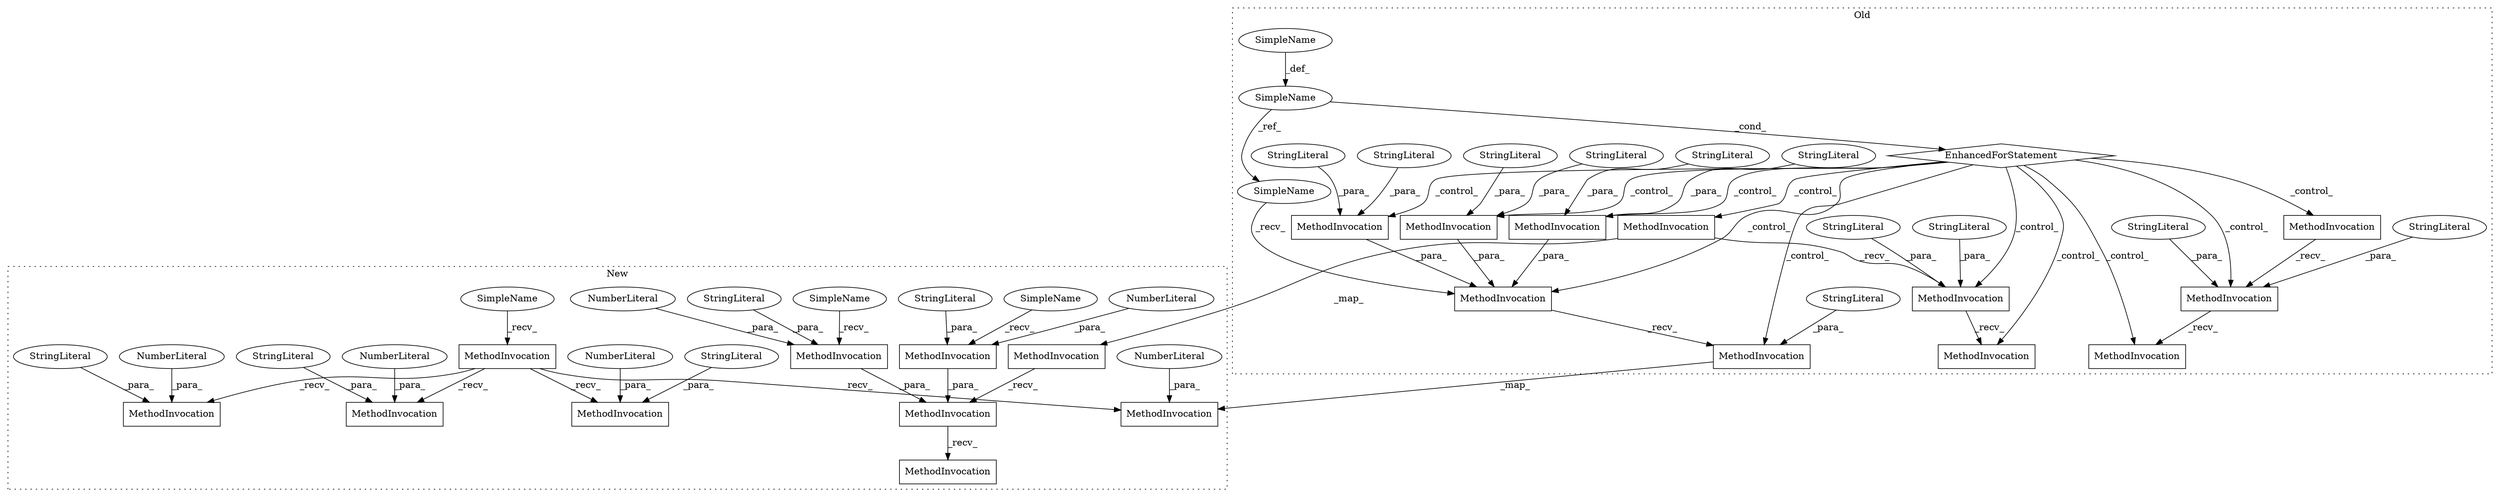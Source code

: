 digraph G {
subgraph cluster0 {
1 [label="MethodInvocation" a="32" s="6627,6699" l="7,1" shape="box"];
2 [label="MethodInvocation" a="32" s="6678,6698" l="9,1" shape="box"];
3 [label="MethodInvocation" a="32" s="6815,6839" l="11,1" shape="box"];
5 [label="MethodInvocation" a="32" s="6712,6732" l="9,1" shape="box"];
6 [label="MethodInvocation" a="32" s="6634,6653" l="9,1" shape="box"];
7 [label="MethodInvocation" a="32" s="6882" l="9" shape="box"];
9 [label="MethodInvocation" a="32" s="6798" l="9" shape="box"];
11 [label="MethodInvocation" a="32" s="6757,6796" l="16,1" shape="box"];
12 [label="MethodInvocation" a="32" s="6656,6675" l="9,1" shape="box"];
16 [label="MethodInvocation" a="32" s="6741,6755" l="11,1" shape="box"];
18 [label="MethodInvocation" a="32" s="6841,6880" l="16,1" shape="box"];
30 [label="SimpleName" a="42" s="6547" l="9" shape="ellipse"];
32 [label="SimpleName" a="42" s="6559" l="10" shape="ellipse"];
33 [label="SimpleName" a="42" s="6617" l="9" shape="ellipse"];
35 [label="StringLiteral" a="45" s="6729" l="3" shape="ellipse"];
36 [label="StringLiteral" a="45" s="6687" l="6" shape="ellipse"];
38 [label="StringLiteral" a="45" s="6857" l="3" shape="ellipse"];
39 [label="StringLiteral" a="45" s="6793" l="3" shape="ellipse"];
42 [label="StringLiteral" a="45" s="6650" l="3" shape="ellipse"];
43 [label="StringLiteral" a="45" s="6672" l="3" shape="ellipse"];
45 [label="EnhancedForStatement" a="70" s="6507,6569" l="5,2" shape="diamond"];
46 [label="StringLiteral" a="45" s="6665" l="5" shape="ellipse"];
47 [label="StringLiteral" a="45" s="6862" l="5" shape="ellipse"];
48 [label="StringLiteral" a="45" s="6695" l="3" shape="ellipse"];
49 [label="StringLiteral" a="45" s="6773" l="5" shape="ellipse"];
50 [label="StringLiteral" a="45" s="6643" l="5" shape="ellipse"];
label = "Old";
style="dotted";
}
subgraph cluster1 {
4 [label="MethodInvocation" a="32" s="6222,6240" l="9,1" shape="box"];
8 [label="MethodInvocation" a="32" s="6335,6359" l="15,1" shape="box"];
10 [label="MethodInvocation" a="32" s="6133" l="8" shape="box"];
13 [label="MethodInvocation" a="32" s="6304,6327" l="15,1" shape="box"];
14 [label="MethodInvocation" a="32" s="6283,6360" l="16,1" shape="box"];
15 [label="MethodInvocation" a="32" s="6371" l="9" shape="box"];
17 [label="MethodInvocation" a="32" s="6247,6272" l="11,1" shape="box"];
19 [label="MethodInvocation" a="32" s="6197,6210" l="4,1" shape="box"];
20 [label="MethodInvocation" a="32" s="6174,6186" l="4,1" shape="box"];
21 [label="MethodInvocation" a="32" s="6151,6163" l="4,1" shape="box"];
22 [label="NumberLiteral" a="34" s="6162" l="1" shape="ellipse"];
23 [label="NumberLiteral" a="34" s="6209" l="1" shape="ellipse"];
24 [label="NumberLiteral" a="34" s="6239" l="1" shape="ellipse"];
25 [label="NumberLiteral" a="34" s="6326" l="1" shape="ellipse"];
26 [label="NumberLiteral" a="34" s="6358" l="1" shape="ellipse"];
27 [label="NumberLiteral" a="34" s="6185" l="1" shape="ellipse"];
28 [label="SimpleName" a="42" s="6330" l="4" shape="ellipse"];
29 [label="SimpleName" a="42" s="6299" l="4" shape="ellipse"];
31 [label="SimpleName" a="42" s="6123" l="9" shape="ellipse"];
34 [label="StringLiteral" a="45" s="6350" l="6" shape="ellipse"];
37 [label="StringLiteral" a="45" s="6178" l="5" shape="ellipse"];
40 [label="StringLiteral" a="45" s="6319" l="5" shape="ellipse"];
41 [label="StringLiteral" a="45" s="6201" l="6" shape="ellipse"];
44 [label="StringLiteral" a="45" s="6155" l="5" shape="ellipse"];
label = "New";
style="dotted";
}
1 -> 5 [label="_recv_"];
2 -> 1 [label="_para_"];
3 -> 17 [label="_map_"];
3 -> 18 [label="_recv_"];
5 -> 4 [label="_map_"];
6 -> 1 [label="_para_"];
8 -> 14 [label="_para_"];
10 -> 20 [label="_recv_"];
10 -> 19 [label="_recv_"];
10 -> 21 [label="_recv_"];
10 -> 4 [label="_recv_"];
11 -> 9 [label="_recv_"];
12 -> 1 [label="_para_"];
13 -> 14 [label="_para_"];
14 -> 15 [label="_recv_"];
16 -> 11 [label="_recv_"];
17 -> 14 [label="_recv_"];
18 -> 7 [label="_recv_"];
22 -> 21 [label="_para_"];
23 -> 19 [label="_para_"];
24 -> 4 [label="_para_"];
25 -> 13 [label="_para_"];
26 -> 8 [label="_para_"];
27 -> 20 [label="_para_"];
28 -> 8 [label="_recv_"];
29 -> 13 [label="_recv_"];
30 -> 45 [label="_cond_"];
30 -> 33 [label="_ref_"];
31 -> 10 [label="_recv_"];
32 -> 30 [label="_def_"];
33 -> 1 [label="_recv_"];
34 -> 8 [label="_para_"];
35 -> 5 [label="_para_"];
36 -> 2 [label="_para_"];
37 -> 20 [label="_para_"];
38 -> 18 [label="_para_"];
39 -> 11 [label="_para_"];
40 -> 13 [label="_para_"];
41 -> 19 [label="_para_"];
42 -> 6 [label="_para_"];
43 -> 12 [label="_para_"];
44 -> 21 [label="_para_"];
45 -> 6 [label="_control_"];
45 -> 3 [label="_control_"];
45 -> 12 [label="_control_"];
45 -> 7 [label="_control_"];
45 -> 11 [label="_control_"];
45 -> 9 [label="_control_"];
45 -> 1 [label="_control_"];
45 -> 18 [label="_control_"];
45 -> 2 [label="_control_"];
45 -> 16 [label="_control_"];
45 -> 5 [label="_control_"];
46 -> 12 [label="_para_"];
47 -> 18 [label="_para_"];
48 -> 2 [label="_para_"];
49 -> 11 [label="_para_"];
50 -> 6 [label="_para_"];
}